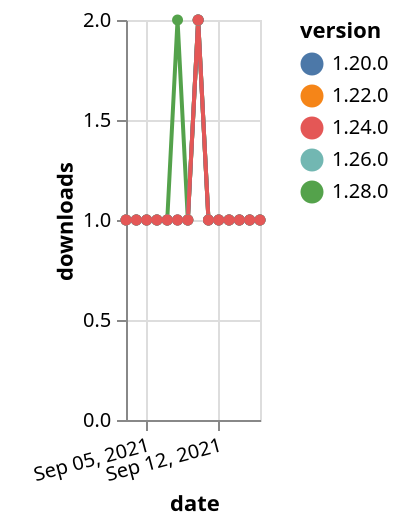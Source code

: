 {"$schema": "https://vega.github.io/schema/vega-lite/v5.json", "description": "A simple bar chart with embedded data.", "data": {"values": [{"date": "2021-09-03", "total": 174, "delta": 1, "version": "1.22.0"}, {"date": "2021-09-04", "total": 175, "delta": 1, "version": "1.22.0"}, {"date": "2021-09-05", "total": 176, "delta": 1, "version": "1.22.0"}, {"date": "2021-09-06", "total": 177, "delta": 1, "version": "1.22.0"}, {"date": "2021-09-07", "total": 178, "delta": 1, "version": "1.22.0"}, {"date": "2021-09-08", "total": 179, "delta": 1, "version": "1.22.0"}, {"date": "2021-09-09", "total": 180, "delta": 1, "version": "1.22.0"}, {"date": "2021-09-10", "total": 182, "delta": 2, "version": "1.22.0"}, {"date": "2021-09-11", "total": 183, "delta": 1, "version": "1.22.0"}, {"date": "2021-09-12", "total": 184, "delta": 1, "version": "1.22.0"}, {"date": "2021-09-13", "total": 185, "delta": 1, "version": "1.22.0"}, {"date": "2021-09-14", "total": 186, "delta": 1, "version": "1.22.0"}, {"date": "2021-09-15", "total": 187, "delta": 1, "version": "1.22.0"}, {"date": "2021-09-16", "total": 188, "delta": 1, "version": "1.22.0"}, {"date": "2021-09-03", "total": 165, "delta": 1, "version": "1.28.0"}, {"date": "2021-09-04", "total": 166, "delta": 1, "version": "1.28.0"}, {"date": "2021-09-05", "total": 167, "delta": 1, "version": "1.28.0"}, {"date": "2021-09-06", "total": 168, "delta": 1, "version": "1.28.0"}, {"date": "2021-09-07", "total": 169, "delta": 1, "version": "1.28.0"}, {"date": "2021-09-08", "total": 171, "delta": 2, "version": "1.28.0"}, {"date": "2021-09-09", "total": 172, "delta": 1, "version": "1.28.0"}, {"date": "2021-09-10", "total": 174, "delta": 2, "version": "1.28.0"}, {"date": "2021-09-11", "total": 175, "delta": 1, "version": "1.28.0"}, {"date": "2021-09-12", "total": 176, "delta": 1, "version": "1.28.0"}, {"date": "2021-09-13", "total": 177, "delta": 1, "version": "1.28.0"}, {"date": "2021-09-14", "total": 178, "delta": 1, "version": "1.28.0"}, {"date": "2021-09-15", "total": 179, "delta": 1, "version": "1.28.0"}, {"date": "2021-09-16", "total": 180, "delta": 1, "version": "1.28.0"}, {"date": "2021-09-03", "total": 142, "delta": 1, "version": "1.26.0"}, {"date": "2021-09-04", "total": 143, "delta": 1, "version": "1.26.0"}, {"date": "2021-09-05", "total": 144, "delta": 1, "version": "1.26.0"}, {"date": "2021-09-06", "total": 145, "delta": 1, "version": "1.26.0"}, {"date": "2021-09-07", "total": 146, "delta": 1, "version": "1.26.0"}, {"date": "2021-09-08", "total": 147, "delta": 1, "version": "1.26.0"}, {"date": "2021-09-09", "total": 148, "delta": 1, "version": "1.26.0"}, {"date": "2021-09-10", "total": 150, "delta": 2, "version": "1.26.0"}, {"date": "2021-09-11", "total": 151, "delta": 1, "version": "1.26.0"}, {"date": "2021-09-12", "total": 152, "delta": 1, "version": "1.26.0"}, {"date": "2021-09-13", "total": 153, "delta": 1, "version": "1.26.0"}, {"date": "2021-09-14", "total": 154, "delta": 1, "version": "1.26.0"}, {"date": "2021-09-15", "total": 155, "delta": 1, "version": "1.26.0"}, {"date": "2021-09-16", "total": 156, "delta": 1, "version": "1.26.0"}, {"date": "2021-09-03", "total": 214, "delta": 1, "version": "1.20.0"}, {"date": "2021-09-04", "total": 215, "delta": 1, "version": "1.20.0"}, {"date": "2021-09-05", "total": 216, "delta": 1, "version": "1.20.0"}, {"date": "2021-09-06", "total": 217, "delta": 1, "version": "1.20.0"}, {"date": "2021-09-07", "total": 218, "delta": 1, "version": "1.20.0"}, {"date": "2021-09-08", "total": 219, "delta": 1, "version": "1.20.0"}, {"date": "2021-09-09", "total": 220, "delta": 1, "version": "1.20.0"}, {"date": "2021-09-10", "total": 222, "delta": 2, "version": "1.20.0"}, {"date": "2021-09-11", "total": 223, "delta": 1, "version": "1.20.0"}, {"date": "2021-09-12", "total": 224, "delta": 1, "version": "1.20.0"}, {"date": "2021-09-13", "total": 225, "delta": 1, "version": "1.20.0"}, {"date": "2021-09-14", "total": 226, "delta": 1, "version": "1.20.0"}, {"date": "2021-09-15", "total": 227, "delta": 1, "version": "1.20.0"}, {"date": "2021-09-16", "total": 228, "delta": 1, "version": "1.20.0"}, {"date": "2021-09-03", "total": 161, "delta": 1, "version": "1.24.0"}, {"date": "2021-09-04", "total": 162, "delta": 1, "version": "1.24.0"}, {"date": "2021-09-05", "total": 163, "delta": 1, "version": "1.24.0"}, {"date": "2021-09-06", "total": 164, "delta": 1, "version": "1.24.0"}, {"date": "2021-09-07", "total": 165, "delta": 1, "version": "1.24.0"}, {"date": "2021-09-08", "total": 166, "delta": 1, "version": "1.24.0"}, {"date": "2021-09-09", "total": 167, "delta": 1, "version": "1.24.0"}, {"date": "2021-09-10", "total": 169, "delta": 2, "version": "1.24.0"}, {"date": "2021-09-11", "total": 170, "delta": 1, "version": "1.24.0"}, {"date": "2021-09-12", "total": 171, "delta": 1, "version": "1.24.0"}, {"date": "2021-09-13", "total": 172, "delta": 1, "version": "1.24.0"}, {"date": "2021-09-14", "total": 173, "delta": 1, "version": "1.24.0"}, {"date": "2021-09-15", "total": 174, "delta": 1, "version": "1.24.0"}, {"date": "2021-09-16", "total": 175, "delta": 1, "version": "1.24.0"}]}, "width": "container", "mark": {"type": "line", "point": {"filled": true}}, "encoding": {"x": {"field": "date", "type": "temporal", "timeUnit": "yearmonthdate", "title": "date", "axis": {"labelAngle": -15}}, "y": {"field": "delta", "type": "quantitative", "title": "downloads"}, "color": {"field": "version", "type": "nominal"}, "tooltip": {"field": "delta"}}}